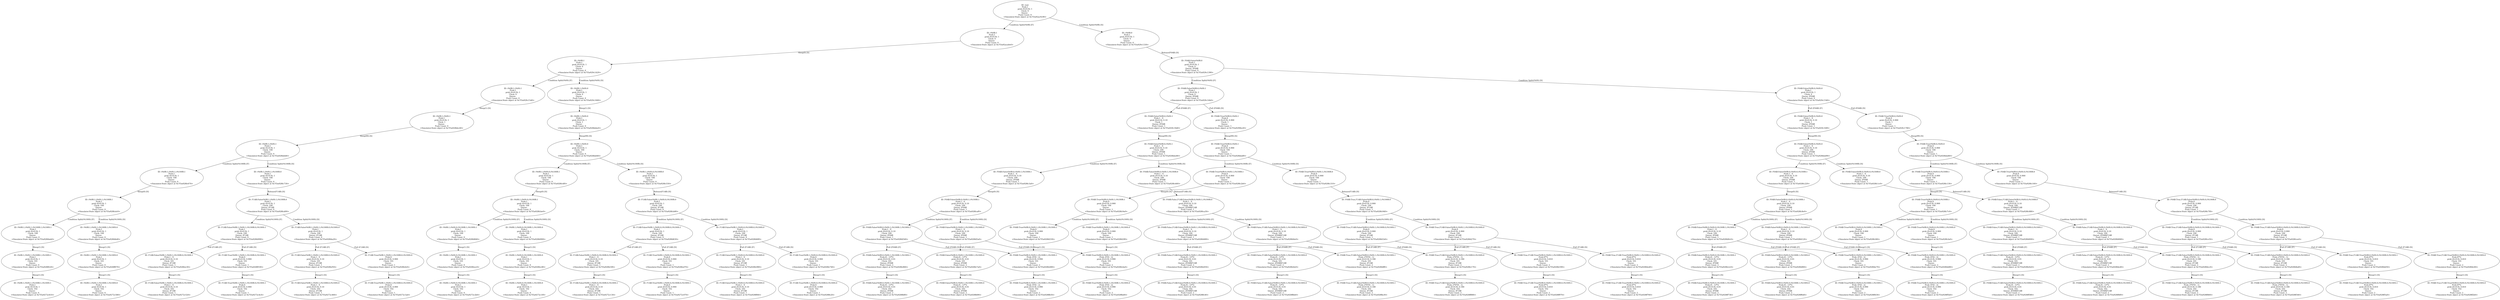 digraph "./Output/./controled_frequency_S100_R100_tPlus100" {
	<Simulator.State object at 0x7f3a92ac9c90> [label="ID: root
Prob:1
prob (S=0.9): 1
Clock: 0
Queue: 
Push Count: 0
<Simulator.State object at 0x7f3a92ac9c90>"]
	<Simulator.State object at 0x7f3a92ac9c90> -> <Simulator.State object at 0x7f3a92aca0e0> [label="Condition Split(t%0R) [F]"]
	<Simulator.State object at 0x7f3a92ac9c90> -> <Simulator.State object at 0x7f3a929c1330> [label="Condition Split(t%0R) [S]"]
	<Simulator.State object at 0x7f3a92aca0e0> [label="ID: t%0R:1
Prob:1
prob (S=0.9): 1
Clock: 0
Queue: 
Push Count: 0
<Simulator.State object at 0x7f3a92aca0e0>"]
	<Simulator.State object at 0x7f3a92aca0e0> -> <Simulator.State object at 0x7f3a929c1420> [label="Sleep(0) [S]"]
	<Simulator.State object at 0x7f3a929c1330> [label="ID: t%0R:0
Prob:1
prob (S=0.9): 1
Clock: 0
Queue: 
Push Count: 0
<Simulator.State object at 0x7f3a929c1330>"]
	<Simulator.State object at 0x7f3a929c1330> -> <Simulator.State object at 0x7f3a929c1390> [label="Release(F0AB) [S]"]
	<Simulator.State object at 0x7f3a929c1420> [label="ID: t%0R:1
Prob:1
prob (S=0.9): 1
Clock: 0
Queue: 
Push Count: 0
<Simulator.State object at 0x7f3a929c1420>"]
	<Simulator.State object at 0x7f3a929c1420> -> <Simulator.State object at 0x7f3a929c15d0> [label="Condition Split(t%0S) [F]"]
	<Simulator.State object at 0x7f3a929c1420> -> <Simulator.State object at 0x7f3a929c1660> [label="Condition Split(t%0S) [S]"]
	<Simulator.State object at 0x7f3a929c1390> [label="ID: F0AB:Falset%0R:0
Prob:1
prob (S=0.9): 1
Clock: 0
Queue: |F0AB
Push Count: 0
<Simulator.State object at 0x7f3a929c1390>"]
	<Simulator.State object at 0x7f3a929c1390> -> <Simulator.State object at 0x7f3a929c14b0> [label="Condition Split(t%0S) [F]"]
	<Simulator.State object at 0x7f3a929c1390> -> <Simulator.State object at 0x7f3a929c1540> [label="Condition Split(t%0S) [S]"]
	<Simulator.State object at 0x7f3a929c15d0> [label="ID: t%0R:1,t%0S:1
Prob:1
prob (S=0.9): 1
Clock: 0
Queue: 
Push Count: 0
<Simulator.State object at 0x7f3a929c15d0>"]
	<Simulator.State object at 0x7f3a929c15d0> -> <Simulator.State object at 0x7f3a928bbc40> [label="Sleep(1) [S]"]
	<Simulator.State object at 0x7f3a929c1660> [label="ID: t%0R:1,t%0S:0
Prob:1
prob (S=0.9): 1
Clock: 0
Queue: 
Push Count: 0
<Simulator.State object at 0x7f3a929c1660>"]
	<Simulator.State object at 0x7f3a929c1660> -> <Simulator.State object at 0x7f3a928bbbe0> [label="Sleep(1) [S]"]
	<Simulator.State object at 0x7f3a929c14b0> [label="ID: F0AB:Falset%0R:0,t%0S:1
Prob:1
prob (S=0.9): 1
Clock: 0
Queue: |F0AB
Push Count: 0
<Simulator.State object at 0x7f3a929c14b0>"]
	<Simulator.State object at 0x7f3a929c14b0> -> <Simulator.State object at 0x7f3a929c18d0> [label="Pull (F0AB) [F]"]
	<Simulator.State object at 0x7f3a929c14b0> -> <Simulator.State object at 0x7f3a929f4e20> [label="Pull (F0AB) [S]"]
	<Simulator.State object at 0x7f3a929c1540> [label="ID: F0AB:Falset%0R:0,t%0S:0
Prob:1
prob (S=0.9): 1
Clock: 0
Queue: |F0AB
Push Count: 0
<Simulator.State object at 0x7f3a929c1540>"]
	<Simulator.State object at 0x7f3a929c1540> -> <Simulator.State object at 0x7f3a929c16f0> [label="Pull (F0AB) [F]"]
	<Simulator.State object at 0x7f3a929c1540> -> <Simulator.State object at 0x7f3a929c1780> [label="Pull (F0AB) [S]"]
	<Simulator.State object at 0x7f3a928bbc40> [label="ID: t%0R:1,t%0S:1
Prob:1
prob (S=0.9): 1
Clock: 1
Queue: 
Push Count: 0
<Simulator.State object at 0x7f3a928bbc40>"]
	<Simulator.State object at 0x7f3a928bbc40> -> <Simulator.State object at 0x7f3a928bbfd0> [label="Sleep(99) [S]"]
	<Simulator.State object at 0x7f3a928bbbe0> [label="ID: t%0R:1,t%0S:0
Prob:1
prob (S=0.9): 1
Clock: 1
Queue: 
Push Count: 0
<Simulator.State object at 0x7f3a928bbbe0>"]
	<Simulator.State object at 0x7f3a928bbbe0> -> <Simulator.State object at 0x7f3a928bbf40> [label="Sleep(99) [S]"]
	<Simulator.State object at 0x7f3a929c18d0> [label="ID: F0AB:Falset%0R:0,t%0S:1
Prob:1 - S
prob (S=0.9): 0.10
Clock: 1
Queue: |F0AB
Push Count: 1
<Simulator.State object at 0x7f3a929c18d0>"]
	<Simulator.State object at 0x7f3a929c18d0> -> <Simulator.State object at 0x7f3a928bbe80> [label="Sleep(99) [S]"]
	<Simulator.State object at 0x7f3a929f4e20> [label="ID: F0AB:Truet%0R:0,t%0S:1
Prob:S
prob (S=0.9): 0.900
Clock: 1
Queue: 
Push Count: 1
<Simulator.State object at 0x7f3a929f4e20>"]
	<Simulator.State object at 0x7f3a929f4e20> -> <Simulator.State object at 0x7f3a928bbdf0> [label="Sleep(99) [S]"]
	<Simulator.State object at 0x7f3a929c16f0> [label="ID: F0AB:Falset%0R:0,t%0S:0
Prob:1 - S
prob (S=0.9): 0.10
Clock: 1
Queue: |F0AB
Push Count: 1
<Simulator.State object at 0x7f3a929c16f0>"]
	<Simulator.State object at 0x7f3a929c16f0> -> <Simulator.State object at 0x7f3a928bbd90> [label="Sleep(99) [S]"]
	<Simulator.State object at 0x7f3a929c1780> [label="ID: F0AB:Truet%0R:0,t%0S:0
Prob:S
prob (S=0.9): 0.900
Clock: 1
Queue: 
Push Count: 1
<Simulator.State object at 0x7f3a929c1780>"]
	<Simulator.State object at 0x7f3a929c1780> -> <Simulator.State object at 0x7f3a928bbd60> [label="Sleep(99) [S]"]
	<Simulator.State object at 0x7f3a928bbfd0> [label="ID: t%0R:1,t%0S:1
Prob:1
prob (S=0.9): 1
Clock: 100
Queue: 
Push Count: 0
<Simulator.State object at 0x7f3a928bbfd0>"]
	<Simulator.State object at 0x7f3a928bbfd0> -> <Simulator.State object at 0x7f3a928fc670> [label="Condition Split(t%100R) [F]"]
	<Simulator.State object at 0x7f3a928bbfd0> -> <Simulator.State object at 0x7f3a928fc730> [label="Condition Split(t%100R) [S]"]
	<Simulator.State object at 0x7f3a928bbf40> [label="ID: t%0R:1,t%0S:0
Prob:1
prob (S=0.9): 1
Clock: 100
Queue: 
Push Count: 0
<Simulator.State object at 0x7f3a928bbf40>"]
	<Simulator.State object at 0x7f3a928bbf40> -> <Simulator.State object at 0x7f3a928fc4f0> [label="Condition Split(t%100R) [F]"]
	<Simulator.State object at 0x7f3a928bbf40> -> <Simulator.State object at 0x7f3a928fc550> [label="Condition Split(t%100R) [S]"]
	<Simulator.State object at 0x7f3a928bbe80> [label="ID: F0AB:Falset%0R:0,t%0S:1
Prob:1 - S
prob (S=0.9): 0.10
Clock: 100
Queue: |F0AB
Push Count: 1
<Simulator.State object at 0x7f3a928bbe80>"]
	<Simulator.State object at 0x7f3a928bbe80> -> <Simulator.State object at 0x7f3a928fc3a0> [label="Condition Split(t%100R) [F]"]
	<Simulator.State object at 0x7f3a928bbe80> -> <Simulator.State object at 0x7f3a928fc460> [label="Condition Split(t%100R) [S]"]
	<Simulator.State object at 0x7f3a928bbdf0> [label="ID: F0AB:Truet%0R:0,t%0S:1
Prob:S
prob (S=0.9): 0.900
Clock: 100
Queue: 
Push Count: 1
<Simulator.State object at 0x7f3a928bbdf0>"]
	<Simulator.State object at 0x7f3a928bbdf0> -> <Simulator.State object at 0x7f3a928fc2b0> [label="Condition Split(t%100R) [F]"]
	<Simulator.State object at 0x7f3a928bbdf0> -> <Simulator.State object at 0x7f3a928fc310> [label="Condition Split(t%100R) [S]"]
	<Simulator.State object at 0x7f3a928bbd90> [label="ID: F0AB:Falset%0R:0,t%0S:0
Prob:1 - S
prob (S=0.9): 0.10
Clock: 100
Queue: |F0AB
Push Count: 1
<Simulator.State object at 0x7f3a928bbd90>"]
	<Simulator.State object at 0x7f3a928bbd90> -> <Simulator.State object at 0x7f3a928fc220> [label="Condition Split(t%100R) [F]"]
	<Simulator.State object at 0x7f3a928bbd90> -> <Simulator.State object at 0x7f3a928fc1c0> [label="Condition Split(t%100R) [S]"]
	<Simulator.State object at 0x7f3a928bbd60> [label="ID: F0AB:Truet%0R:0,t%0S:0
Prob:S
prob (S=0.9): 0.900
Clock: 100
Queue: 
Push Count: 1
<Simulator.State object at 0x7f3a928bbd60>"]
	<Simulator.State object at 0x7f3a928bbd60> -> <Simulator.State object at 0x7f3a928fc130> [label="Condition Split(t%100R) [F]"]
	<Simulator.State object at 0x7f3a928bbd60> -> <Simulator.State object at 0x7f3a928fc160> [label="Condition Split(t%100R) [S]"]
	<Simulator.State object at 0x7f3a928fc670> [label="ID: t%0R:1,t%0S:1,t%100R:1
Prob:1
prob (S=0.9): 1
Clock: 100
Queue: 
Push Count: 0
<Simulator.State object at 0x7f3a928fc670>"]
	<Simulator.State object at 0x7f3a928fc670> -> <Simulator.State object at 0x7f3a928fcdc0> [label="Sleep(0) [S]"]
	<Simulator.State object at 0x7f3a928fc730> [label="ID: t%0R:1,t%0S:1,t%100R:0
Prob:1
prob (S=0.9): 1
Clock: 100
Queue: 
Push Count: 0
<Simulator.State object at 0x7f3a928fc730>"]
	<Simulator.State object at 0x7f3a928fc730> -> <Simulator.State object at 0x7f3a928fcd00> [label="Release(F1AB) [S]"]
	<Simulator.State object at 0x7f3a928fc4f0> [label="ID: t%0R:1,t%0S:0,t%100R:1
Prob:1
prob (S=0.9): 1
Clock: 100
Queue: 
Push Count: 0
<Simulator.State object at 0x7f3a928fc4f0>"]
	<Simulator.State object at 0x7f3a928fc4f0> -> <Simulator.State object at 0x7f3a928fcbe0> [label="Sleep(0) [S]"]
	<Simulator.State object at 0x7f3a928fc550> [label="ID: t%0R:1,t%0S:0,t%100R:0
Prob:1
prob (S=0.9): 1
Clock: 100
Queue: 
Push Count: 0
<Simulator.State object at 0x7f3a928fc550>"]
	<Simulator.State object at 0x7f3a928fc550> -> <Simulator.State object at 0x7f3a928fcb80> [label="Release(F1AB) [S]"]
	<Simulator.State object at 0x7f3a928fc3a0> [label="ID: F0AB:Falset%0R:0,t%0S:1,t%100R:1
Prob:1 - S
prob (S=0.9): 0.10
Clock: 100
Queue: |F0AB
Push Count: 1
<Simulator.State object at 0x7f3a928fc3a0>"]
	<Simulator.State object at 0x7f3a928fc3a0> -> <Simulator.State object at 0x7f3a928fcaf0> [label="Sleep(0) [S]"]
	<Simulator.State object at 0x7f3a928fc460> [label="ID: F0AB:Falset%0R:0,t%0S:1,t%100R:0
Prob:1 - S
prob (S=0.9): 0.10
Clock: 100
Queue: |F0AB
Push Count: 1
<Simulator.State object at 0x7f3a928fc460>"]
	<Simulator.State object at 0x7f3a928fc460> -> <Simulator.State object at 0x7f3a928fca30> [label="Release(F1AB) [S]"]
	<Simulator.State object at 0x7f3a928fc2b0> [label="ID: F0AB:Truet%0R:0,t%0S:1,t%100R:1
Prob:S
prob (S=0.9): 0.900
Clock: 100
Queue: 
Push Count: 1
<Simulator.State object at 0x7f3a928fc2b0>"]
	<Simulator.State object at 0x7f3a928fc2b0> -> <Simulator.State object at 0x7f3a928fc9a0> [label="Sleep(0) [S]"]
	<Simulator.State object at 0x7f3a928fc310> [label="ID: F0AB:Truet%0R:0,t%0S:1,t%100R:0
Prob:S
prob (S=0.9): 0.900
Clock: 100
Queue: 
Push Count: 1
<Simulator.State object at 0x7f3a928fc310>"]
	<Simulator.State object at 0x7f3a928fc310> -> <Simulator.State object at 0x7f3a928fc940> [label="Release(F1AB) [S]"]
	<Simulator.State object at 0x7f3a928fc220> [label="ID: F0AB:Falset%0R:0,t%0S:0,t%100R:1
Prob:1 - S
prob (S=0.9): 0.10
Clock: 100
Queue: |F0AB
Push Count: 1
<Simulator.State object at 0x7f3a928fc220>"]
	<Simulator.State object at 0x7f3a928fc220> -> <Simulator.State object at 0x7f3a928fc8e0> [label="Sleep(0) [S]"]
	<Simulator.State object at 0x7f3a928fc1c0> [label="ID: F0AB:Falset%0R:0,t%0S:0,t%100R:0
Prob:1 - S
prob (S=0.9): 0.10
Clock: 100
Queue: |F0AB
Push Count: 1
<Simulator.State object at 0x7f3a928fc1c0>"]
	<Simulator.State object at 0x7f3a928fc1c0> -> <Simulator.State object at 0x7f3a928fc880> [label="Release(F1AB) [S]"]
	<Simulator.State object at 0x7f3a928fc130> [label="ID: F0AB:Truet%0R:0,t%0S:0,t%100R:1
Prob:S
prob (S=0.9): 0.900
Clock: 100
Queue: 
Push Count: 1
<Simulator.State object at 0x7f3a928fc130>"]
	<Simulator.State object at 0x7f3a928fc130> -> <Simulator.State object at 0x7f3a928fc7c0> [label="Sleep(0) [S]"]
	<Simulator.State object at 0x7f3a928fc160> [label="ID: F0AB:Truet%0R:0,t%0S:0,t%100R:0
Prob:S
prob (S=0.9): 0.900
Clock: 100
Queue: 
Push Count: 1
<Simulator.State object at 0x7f3a928fc160>"]
	<Simulator.State object at 0x7f3a928fc160> -> <Simulator.State object at 0x7f3a928fc7f0> [label="Release(F1AB) [S]"]
	<Simulator.State object at 0x7f3a928fcdc0> [label="ID: t%0R:1,t%0S:1,t%100R:1
Prob:1
prob (S=0.9): 1
Clock: 100
Queue: 
Push Count: 0
<Simulator.State object at 0x7f3a928fcdc0>"]
	<Simulator.State object at 0x7f3a928fcdc0> -> <Simulator.State object at 0x7f3a928fdab0> [label="Condition Split(t%100S) [F]"]
	<Simulator.State object at 0x7f3a928fcdc0> -> <Simulator.State object at 0x7f3a928fdb40> [label="Condition Split(t%100S) [S]"]
	<Simulator.State object at 0x7f3a928fcd00> [label="ID: F1AB:Falset%0R:1,t%0S:1,t%100R:0
Prob:1
prob (S=0.9): 1
Clock: 100
Queue: |F1AB
Push Count: 0
<Simulator.State object at 0x7f3a928fcd00>"]
	<Simulator.State object at 0x7f3a928fcd00> -> <Simulator.State object at 0x7f3a928fd990> [label="Condition Split(t%100S) [F]"]
	<Simulator.State object at 0x7f3a928fcd00> -> <Simulator.State object at 0x7f3a928fda20> [label="Condition Split(t%100S) [S]"]
	<Simulator.State object at 0x7f3a928fcbe0> [label="ID: t%0R:1,t%0S:0,t%100R:1
Prob:1
prob (S=0.9): 1
Clock: 100
Queue: 
Push Count: 0
<Simulator.State object at 0x7f3a928fcbe0>"]
	<Simulator.State object at 0x7f3a928fcbe0> -> <Simulator.State object at 0x7f3a928fd840> [label="Condition Split(t%100S) [F]"]
	<Simulator.State object at 0x7f3a928fcbe0> -> <Simulator.State object at 0x7f3a928fd900> [label="Condition Split(t%100S) [S]"]
	<Simulator.State object at 0x7f3a928fcb80> [label="ID: F1AB:Falset%0R:1,t%0S:0,t%100R:0
Prob:1
prob (S=0.9): 1
Clock: 100
Queue: |F1AB
Push Count: 0
<Simulator.State object at 0x7f3a928fcb80>"]
	<Simulator.State object at 0x7f3a928fcb80> -> <Simulator.State object at 0x7f3a928fd630> [label="Condition Split(t%100S) [F]"]
	<Simulator.State object at 0x7f3a928fcb80> -> <Simulator.State object at 0x7f3a928fd6f0> [label="Condition Split(t%100S) [S]"]
	<Simulator.State object at 0x7f3a928fcaf0> [label="ID: F0AB:Falset%0R:0,t%0S:1,t%100R:1
Prob:1 - S
prob (S=0.9): 0.10
Clock: 100
Queue: |F0AB
Push Count: 1
<Simulator.State object at 0x7f3a928fcaf0>"]
	<Simulator.State object at 0x7f3a928fcaf0> -> <Simulator.State object at 0x7f3a928fd540> [label="Condition Split(t%100S) [F]"]
	<Simulator.State object at 0x7f3a928fcaf0> -> <Simulator.State object at 0x7f3a928fd5a0> [label="Condition Split(t%100S) [S]"]
	<Simulator.State object at 0x7f3a928fca30> [label="ID: F0AB:False,F1AB:Falset%0R:0,t%0S:1,t%100R:0
Prob:1 - S
prob (S=0.9): 0.10
Clock: 100
Queue: |F0AB|F1AB
Push Count: 1
<Simulator.State object at 0x7f3a928fca30>"]
	<Simulator.State object at 0x7f3a928fca30> -> <Simulator.State object at 0x7f3a928fd480> [label="Condition Split(t%100S) [F]"]
	<Simulator.State object at 0x7f3a928fca30> -> <Simulator.State object at 0x7f3a928fd4e0> [label="Condition Split(t%100S) [S]"]
	<Simulator.State object at 0x7f3a928fc9a0> [label="ID: F0AB:Truet%0R:0,t%0S:1,t%100R:1
Prob:S
prob (S=0.9): 0.900
Clock: 100
Queue: 
Push Count: 1
<Simulator.State object at 0x7f3a928fc9a0>"]
	<Simulator.State object at 0x7f3a928fc9a0> -> <Simulator.State object at 0x7f3a928fd330> [label="Condition Split(t%100S) [F]"]
	<Simulator.State object at 0x7f3a928fc9a0> -> <Simulator.State object at 0x7f3a928fd3f0> [label="Condition Split(t%100S) [S]"]
	<Simulator.State object at 0x7f3a928fc940> [label="ID: F0AB:True,F1AB:Falset%0R:0,t%0S:1,t%100R:0
Prob:S
prob (S=0.9): 0.900
Clock: 100
Queue: |F1AB
Push Count: 1
<Simulator.State object at 0x7f3a928fc940>"]
	<Simulator.State object at 0x7f3a928fc940> -> <Simulator.State object at 0x7f3a928fd1b0> [label="Condition Split(t%100S) [F]"]
	<Simulator.State object at 0x7f3a928fc940> -> <Simulator.State object at 0x7f3a928fd270> [label="Condition Split(t%100S) [S]"]
	<Simulator.State object at 0x7f3a928fc8e0> [label="ID: F0AB:Falset%0R:0,t%0S:0,t%100R:1
Prob:1 - S
prob (S=0.9): 0.10
Clock: 100
Queue: |F0AB
Push Count: 1
<Simulator.State object at 0x7f3a928fc8e0>"]
	<Simulator.State object at 0x7f3a928fc8e0> -> <Simulator.State object at 0x7f3a928fd0c0> [label="Condition Split(t%100S) [F]"]
	<Simulator.State object at 0x7f3a928fc8e0> -> <Simulator.State object at 0x7f3a928fd120> [label="Condition Split(t%100S) [S]"]
	<Simulator.State object at 0x7f3a928fc880> [label="ID: F0AB:False,F1AB:Falset%0R:0,t%0S:0,t%100R:0
Prob:1 - S
prob (S=0.9): 0.10
Clock: 100
Queue: |F0AB|F1AB
Push Count: 1
<Simulator.State object at 0x7f3a928fc880>"]
	<Simulator.State object at 0x7f3a928fc880> -> <Simulator.State object at 0x7f3a928fd000> [label="Condition Split(t%100S) [F]"]
	<Simulator.State object at 0x7f3a928fc880> -> <Simulator.State object at 0x7f3a928fd060> [label="Condition Split(t%100S) [S]"]
	<Simulator.State object at 0x7f3a928fc7c0> [label="ID: F0AB:Truet%0R:0,t%0S:0,t%100R:1
Prob:S
prob (S=0.9): 0.900
Clock: 100
Queue: 
Push Count: 1
<Simulator.State object at 0x7f3a928fc7c0>"]
	<Simulator.State object at 0x7f3a928fc7c0> -> <Simulator.State object at 0x7f3a928fcf40> [label="Condition Split(t%100S) [F]"]
	<Simulator.State object at 0x7f3a928fc7c0> -> <Simulator.State object at 0x7f3a928fcfa0> [label="Condition Split(t%100S) [S]"]
	<Simulator.State object at 0x7f3a928fc7f0> [label="ID: F0AB:True,F1AB:Falset%0R:0,t%0S:0,t%100R:0
Prob:S
prob (S=0.9): 0.900
Clock: 100
Queue: |F1AB
Push Count: 1
<Simulator.State object at 0x7f3a928fc7f0>"]
	<Simulator.State object at 0x7f3a928fc7f0> -> <Simulator.State object at 0x7f3a928fce50> [label="Condition Split(t%100S) [F]"]
	<Simulator.State object at 0x7f3a928fc7f0> -> <Simulator.State object at 0x7f3a928fcee0> [label="Condition Split(t%100S) [S]"]
	<Simulator.State object at 0x7f3a928fdab0> [label="ID: t%0R:1,t%0S:1,t%100R:1,t%100S:1
Prob:1
prob (S=0.9): 1
Clock: 100
Queue: 
Push Count: 0
<Simulator.State object at 0x7f3a928fdab0>"]
	<Simulator.State object at 0x7f3a928fdab0> -> <Simulator.State object at 0x7f3a928ff220> [label="Sleep(1) [S]"]
	<Simulator.State object at 0x7f3a928fdb40> [label="ID: t%0R:1,t%0S:1,t%100R:1,t%100S:0
Prob:1
prob (S=0.9): 1
Clock: 100
Queue: 
Push Count: 0
<Simulator.State object at 0x7f3a928fdb40>"]
	<Simulator.State object at 0x7f3a928fdb40> -> <Simulator.State object at 0x7f3a928ff070> [label="Sleep(1) [S]"]
	<Simulator.State object at 0x7f3a928fd990> [label="ID: F1AB:Falset%0R:1,t%0S:1,t%100R:0,t%100S:1
Prob:1
prob (S=0.9): 1
Clock: 100
Queue: |F1AB
Push Count: 0
<Simulator.State object at 0x7f3a928fd990>"]
	<Simulator.State object at 0x7f3a928fd990> -> <Simulator.State object at 0x7f3a928fee30> [label="Pull (F1AB) [F]"]
	<Simulator.State object at 0x7f3a928fd990> -> <Simulator.State object at 0x7f3a928ff100> [label="Pull (F1AB) [S]"]
	<Simulator.State object at 0x7f3a928fda20> [label="ID: F1AB:Falset%0R:1,t%0S:1,t%100R:0,t%100S:0
Prob:1
prob (S=0.9): 1
Clock: 100
Queue: |F1AB
Push Count: 0
<Simulator.State object at 0x7f3a928fda20>"]
	<Simulator.State object at 0x7f3a928fda20> -> <Simulator.State object at 0x7f3a928fef50> [label="Pull (F1AB) [F]"]
	<Simulator.State object at 0x7f3a928fda20> -> <Simulator.State object at 0x7f3a928fefe0> [label="Pull (F1AB) [S]"]
	<Simulator.State object at 0x7f3a928fd840> [label="ID: t%0R:1,t%0S:0,t%100R:1,t%100S:1
Prob:1
prob (S=0.9): 1
Clock: 100
Queue: 
Push Count: 0
<Simulator.State object at 0x7f3a928fd840>"]
	<Simulator.State object at 0x7f3a928fd840> -> <Simulator.State object at 0x7f3a928feec0> [label="Sleep(1) [S]"]
	<Simulator.State object at 0x7f3a928fd900> [label="ID: t%0R:1,t%0S:0,t%100R:1,t%100S:0
Prob:1
prob (S=0.9): 1
Clock: 100
Queue: 
Push Count: 0
<Simulator.State object at 0x7f3a928fd900>"]
	<Simulator.State object at 0x7f3a928fd900> -> <Simulator.State object at 0x7f3a928fec80> [label="Sleep(1) [S]"]
	<Simulator.State object at 0x7f3a928fd630> [label="ID: F1AB:Falset%0R:1,t%0S:0,t%100R:0,t%100S:1
Prob:1
prob (S=0.9): 1
Clock: 100
Queue: |F1AB
Push Count: 0
<Simulator.State object at 0x7f3a928fd630>"]
	<Simulator.State object at 0x7f3a928fd630> -> <Simulator.State object at 0x7f3a928fe5f0> [label="Pull (F1AB) [F]"]
	<Simulator.State object at 0x7f3a928fd630> -> <Simulator.State object at 0x7f3a928fed70> [label="Pull (F1AB) [S]"]
	<Simulator.State object at 0x7f3a928fd6f0> [label="ID: F1AB:Falset%0R:1,t%0S:0,t%100R:0,t%100S:0
Prob:1
prob (S=0.9): 1
Clock: 100
Queue: |F1AB
Push Count: 0
<Simulator.State object at 0x7f3a928fd6f0>"]
	<Simulator.State object at 0x7f3a928fd6f0> -> <Simulator.State object at 0x7f3a928fe980> [label="Pull (F1AB) [F]"]
	<Simulator.State object at 0x7f3a928fd6f0> -> <Simulator.State object at 0x7f3a928fe740> [label="Pull (F1AB) [S]"]
	<Simulator.State object at 0x7f3a928fd540> [label="ID: F0AB:Falset%0R:0,t%0S:1,t%100R:1,t%100S:1
Prob:1 - S
prob (S=0.9): 0.10
Clock: 100
Queue: |F0AB
Push Count: 1
<Simulator.State object at 0x7f3a928fd540>"]
	<Simulator.State object at 0x7f3a928fd540> -> <Simulator.State object at 0x7f3a928fe860> [label="Pull (F0AB) [F]"]
	<Simulator.State object at 0x7f3a928fd540> -> <Simulator.State object at 0x7f3a928fe680> [label="Pull (F0AB) [S]"]
	<Simulator.State object at 0x7f3a928fd5a0> [label="ID: F0AB:Falset%0R:0,t%0S:1,t%100R:1,t%100S:0
Prob:1 - S
prob (S=0.9): 0.10
Clock: 100
Queue: |F0AB
Push Count: 1
<Simulator.State object at 0x7f3a928fd5a0>"]
	<Simulator.State object at 0x7f3a928fd5a0> -> <Simulator.State object at 0x7f3a928fe7a0> [label="Pull (F0AB) [F]"]
	<Simulator.State object at 0x7f3a928fd5a0> -> <Simulator.State object at 0x7f3a928fe4a0> [label="Pull (F0AB) [S]"]
	<Simulator.State object at 0x7f3a928fd480> [label="ID: F0AB:False,F1AB:Falset%0R:0,t%0S:1,t%100R:0,t%100S:1
Prob:1 - S
prob (S=0.9): 0.10
Clock: 100
Queue: |F0AB|F1AB
Push Count: 1
<Simulator.State object at 0x7f3a928fd480>"]
	<Simulator.State object at 0x7f3a928fd480> -> <Simulator.State object at 0x7f3a928fe650> [label="Pull (F0AB) [F]"]
	<Simulator.State object at 0x7f3a928fd480> -> <Simulator.State object at 0x7f3a928fdff0> [label="Pull (F0AB) [S]"]
	<Simulator.State object at 0x7f3a928fd4e0> [label="ID: F0AB:False,F1AB:Falset%0R:0,t%0S:1,t%100R:0,t%100S:0
Prob:1 - S
prob (S=0.9): 0.10
Clock: 100
Queue: |F0AB|F1AB
Push Count: 1
<Simulator.State object at 0x7f3a928fd4e0>"]
	<Simulator.State object at 0x7f3a928fd4e0> -> <Simulator.State object at 0x7f3a928fe6e0> [label="Pull (F0AB) [F]"]
	<Simulator.State object at 0x7f3a928fd4e0> -> <Simulator.State object at 0x7f3a928fe170> [label="Pull (F0AB) [S]"]
	<Simulator.State object at 0x7f3a928fd330> [label="ID: F0AB:Truet%0R:0,t%0S:1,t%100R:1,t%100S:1
Prob:S
prob (S=0.9): 0.900
Clock: 100
Queue: 
Push Count: 1
<Simulator.State object at 0x7f3a928fd330>"]
	<Simulator.State object at 0x7f3a928fd330> -> <Simulator.State object at 0x7f3a928fe680> [label="Sleep(1) [S]"]
	<Simulator.State object at 0x7f3a928fd3f0> [label="ID: F0AB:Truet%0R:0,t%0S:1,t%100R:1,t%100S:0
Prob:S
prob (S=0.9): 0.900
Clock: 100
Queue: 
Push Count: 1
<Simulator.State object at 0x7f3a928fd3f0>"]
	<Simulator.State object at 0x7f3a928fd3f0> -> <Simulator.State object at 0x7f3a928fe4a0> [label="Sleep(1) [S]"]
	<Simulator.State object at 0x7f3a928fd1b0> [label="ID: F0AB:True,F1AB:Falset%0R:0,t%0S:1,t%100R:0,t%100S:1
Prob:S
prob (S=0.9): 0.900
Clock: 100
Queue: |F1AB
Push Count: 1
<Simulator.State object at 0x7f3a928fd1b0>"]
	<Simulator.State object at 0x7f3a928fd1b0> -> <Simulator.State object at 0x7f3a928fdff0> [label="Pull (F1AB) [F]"]
	<Simulator.State object at 0x7f3a928fd1b0> -> <Simulator.State object at 0x7f3a928fe590> [label="Pull (F1AB) [S]"]
	<Simulator.State object at 0x7f3a928fd270> [label="ID: F0AB:True,F1AB:Falset%0R:0,t%0S:1,t%100R:0,t%100S:0
Prob:S
prob (S=0.9): 0.900
Clock: 100
Queue: |F1AB
Push Count: 1
<Simulator.State object at 0x7f3a928fd270>"]
	<Simulator.State object at 0x7f3a928fd270> -> <Simulator.State object at 0x7f3a928fe170> [label="Pull (F1AB) [F]"]
	<Simulator.State object at 0x7f3a928fd270> -> <Simulator.State object at 0x7f3a928fded0> [label="Pull (F1AB) [S]"]
	<Simulator.State object at 0x7f3a928fd0c0> [label="ID: F0AB:Falset%0R:0,t%0S:0,t%100R:1,t%100S:1
Prob:1 - S
prob (S=0.9): 0.10
Clock: 100
Queue: |F0AB
Push Count: 1
<Simulator.State object at 0x7f3a928fd0c0>"]
	<Simulator.State object at 0x7f3a928fd0c0> -> <Simulator.State object at 0x7f3a928fe2c0> [label="Pull (F0AB) [F]"]
	<Simulator.State object at 0x7f3a928fd0c0> -> <Simulator.State object at 0x7f3a928fde70> [label="Pull (F0AB) [S]"]
	<Simulator.State object at 0x7f3a928fd120> [label="ID: F0AB:Falset%0R:0,t%0S:0,t%100R:1,t%100S:0
Prob:1 - S
prob (S=0.9): 0.10
Clock: 100
Queue: |F0AB
Push Count: 1
<Simulator.State object at 0x7f3a928fd120>"]
	<Simulator.State object at 0x7f3a928fd120> -> <Simulator.State object at 0x7f3a928fdf60> [label="Pull (F0AB) [F]"]
	<Simulator.State object at 0x7f3a928fd120> -> <Simulator.State object at 0x7f3a928fdd80> [label="Pull (F0AB) [S]"]
	<Simulator.State object at 0x7f3a928fd000> [label="ID: F0AB:False,F1AB:Falset%0R:0,t%0S:0,t%100R:0,t%100S:1
Prob:1 - S
prob (S=0.9): 0.10
Clock: 100
Queue: |F0AB|F1AB
Push Count: 1
<Simulator.State object at 0x7f3a928fd000>"]
	<Simulator.State object at 0x7f3a928fd000> -> <Simulator.State object at 0x7f3a928fe0e0> [label="Pull (F0AB) [F]"]
	<Simulator.State object at 0x7f3a928fd000> -> <Simulator.State object at 0x7f3a928fdcc0> [label="Pull (F0AB) [S]"]
	<Simulator.State object at 0x7f3a928fd060> [label="ID: F0AB:False,F1AB:Falset%0R:0,t%0S:0,t%100R:0,t%100S:0
Prob:1 - S
prob (S=0.9): 0.10
Clock: 100
Queue: |F0AB|F1AB
Push Count: 1
<Simulator.State object at 0x7f3a928fd060>"]
	<Simulator.State object at 0x7f3a928fd060> -> <Simulator.State object at 0x7f3a928fde40> [label="Pull (F0AB) [F]"]
	<Simulator.State object at 0x7f3a928fd060> -> <Simulator.State object at 0x7f3a928fdbd0> [label="Pull (F0AB) [S]"]
	<Simulator.State object at 0x7f3a928fcf40> [label="ID: F0AB:Truet%0R:0,t%0S:0,t%100R:1,t%100S:1
Prob:S
prob (S=0.9): 0.900
Clock: 100
Queue: 
Push Count: 1
<Simulator.State object at 0x7f3a928fcf40>"]
	<Simulator.State object at 0x7f3a928fcf40> -> <Simulator.State object at 0x7f3a928fde70> [label="Sleep(1) [S]"]
	<Simulator.State object at 0x7f3a928fcfa0> [label="ID: F0AB:Truet%0R:0,t%0S:0,t%100R:1,t%100S:0
Prob:S
prob (S=0.9): 0.900
Clock: 100
Queue: 
Push Count: 1
<Simulator.State object at 0x7f3a928fcfa0>"]
	<Simulator.State object at 0x7f3a928fcfa0> -> <Simulator.State object at 0x7f3a928fdd80> [label="Sleep(1) [S]"]
	<Simulator.State object at 0x7f3a928fce50> [label="ID: F0AB:True,F1AB:Falset%0R:0,t%0S:0,t%100R:0,t%100S:1
Prob:S
prob (S=0.9): 0.900
Clock: 100
Queue: |F1AB
Push Count: 1
<Simulator.State object at 0x7f3a928fce50>"]
	<Simulator.State object at 0x7f3a928fce50> -> <Simulator.State object at 0x7f3a928fdcc0> [label="Pull (F1AB) [F]"]
	<Simulator.State object at 0x7f3a928fce50> -> <Simulator.State object at 0x7f3a928fdd50> [label="Pull (F1AB) [S]"]
	<Simulator.State object at 0x7f3a928fcee0> [label="ID: F0AB:True,F1AB:Falset%0R:0,t%0S:0,t%100R:0,t%100S:0
Prob:S
prob (S=0.9): 0.900
Clock: 100
Queue: |F1AB
Push Count: 1
<Simulator.State object at 0x7f3a928fcee0>"]
	<Simulator.State object at 0x7f3a928fcee0> -> <Simulator.State object at 0x7f3a928fdbd0> [label="Pull (F1AB) [F]"]
	<Simulator.State object at 0x7f3a928fcee0> -> <Simulator.State object at 0x7f3a928fdc60> [label="Pull (F1AB) [S]"]
	<Simulator.State object at 0x7f3a928ff220> [label="ID: t%0R:1,t%0S:1,t%100R:1,t%100S:1
Prob:1
prob (S=0.9): 1
Clock: 101
Queue: 
Push Count: 0
<Simulator.State object at 0x7f3a928ff220>"]
	<Simulator.State object at 0x7f3a928ff220> -> <Simulator.State object at 0x7f3a9272c610> [label="Sleep(1) [S]"]
	<Simulator.State object at 0x7f3a928ff070> [label="ID: t%0R:1,t%0S:1,t%100R:1,t%100S:0
Prob:1
prob (S=0.9): 1
Clock: 101
Queue: 
Push Count: 0
<Simulator.State object at 0x7f3a928ff070>"]
	<Simulator.State object at 0x7f3a928ff070> -> <Simulator.State object at 0x7f3a9272c580> [label="Sleep(1) [S]"]
	<Simulator.State object at 0x7f3a928fee30> [label="ID: F1AB:Falset%0R:1,t%0S:1,t%100R:0,t%100S:1
Prob:1 - S
prob (S=0.9): 0.10
Clock: 101
Queue: |F1AB
Push Count: 1
<Simulator.State object at 0x7f3a928fee30>"]
	<Simulator.State object at 0x7f3a928fee30> -> <Simulator.State object at 0x7f3a9272c520> [label="Sleep(1) [S]"]
	<Simulator.State object at 0x7f3a928ff100> [label="ID: F1AB:Truet%0R:1,t%0S:1,t%100R:0,t%100S:1
Prob:S
prob (S=0.9): 0.900
Clock: 101
Queue: 
Push Count: 1
<Simulator.State object at 0x7f3a928ff100>"]
	<Simulator.State object at 0x7f3a928ff100> -> <Simulator.State object at 0x7f3a9272c4c0> [label="Sleep(1) [S]"]
	<Simulator.State object at 0x7f3a928fef50> [label="ID: F1AB:Falset%0R:1,t%0S:1,t%100R:0,t%100S:0
Prob:1 - S
prob (S=0.9): 0.10
Clock: 101
Queue: |F1AB
Push Count: 1
<Simulator.State object at 0x7f3a928fef50>"]
	<Simulator.State object at 0x7f3a928fef50> -> <Simulator.State object at 0x7f3a9272c460> [label="Sleep(1) [S]"]
	<Simulator.State object at 0x7f3a928fefe0> [label="ID: F1AB:Truet%0R:1,t%0S:1,t%100R:0,t%100S:0
Prob:S
prob (S=0.9): 0.900
Clock: 101
Queue: 
Push Count: 1
<Simulator.State object at 0x7f3a928fefe0>"]
	<Simulator.State object at 0x7f3a928fefe0> -> <Simulator.State object at 0x7f3a9272c3a0> [label="Sleep(1) [S]"]
	<Simulator.State object at 0x7f3a928feec0> [label="ID: t%0R:1,t%0S:0,t%100R:1,t%100S:1
Prob:1
prob (S=0.9): 1
Clock: 101
Queue: 
Push Count: 0
<Simulator.State object at 0x7f3a928feec0>"]
	<Simulator.State object at 0x7f3a928feec0> -> <Simulator.State object at 0x7f3a9272c2b0> [label="Sleep(1) [S]"]
	<Simulator.State object at 0x7f3a928fec80> [label="ID: t%0R:1,t%0S:0,t%100R:1,t%100S:0
Prob:1
prob (S=0.9): 1
Clock: 101
Queue: 
Push Count: 0
<Simulator.State object at 0x7f3a928fec80>"]
	<Simulator.State object at 0x7f3a928fec80> -> <Simulator.State object at 0x7f3a9272c1f0> [label="Sleep(1) [S]"]
	<Simulator.State object at 0x7f3a928fe5f0> [label="ID: F1AB:Falset%0R:1,t%0S:0,t%100R:0,t%100S:1
Prob:1 - S
prob (S=0.9): 0.10
Clock: 101
Queue: |F1AB
Push Count: 1
<Simulator.State object at 0x7f3a928fe5f0>"]
	<Simulator.State object at 0x7f3a928fe5f0> -> <Simulator.State object at 0x7f3a9272c130> [label="Sleep(1) [S]"]
	<Simulator.State object at 0x7f3a928fed70> [label="ID: F1AB:Truet%0R:1,t%0S:0,t%100R:0,t%100S:1
Prob:S
prob (S=0.9): 0.900
Clock: 101
Queue: 
Push Count: 1
<Simulator.State object at 0x7f3a928fed70>"]
	<Simulator.State object at 0x7f3a928fed70> -> <Simulator.State object at 0x7f3a9272c070> [label="Sleep(1) [S]"]
	<Simulator.State object at 0x7f3a928fe980> [label="ID: F1AB:Falset%0R:1,t%0S:0,t%100R:0,t%100S:0
Prob:1 - S
prob (S=0.9): 0.10
Clock: 101
Queue: |F1AB
Push Count: 1
<Simulator.State object at 0x7f3a928fe980>"]
	<Simulator.State object at 0x7f3a928fe980> -> <Simulator.State object at 0x7f3a928fff40> [label="Sleep(1) [S]"]
	<Simulator.State object at 0x7f3a928fe740> [label="ID: F1AB:Truet%0R:1,t%0S:0,t%100R:0,t%100S:0
Prob:S
prob (S=0.9): 0.900
Clock: 101
Queue: 
Push Count: 1
<Simulator.State object at 0x7f3a928fe740>"]
	<Simulator.State object at 0x7f3a928fe740> -> <Simulator.State object at 0x7f3a928ffe20> [label="Sleep(1) [S]"]
	<Simulator.State object at 0x7f3a928fe860> [label="ID: F0AB:Falset%0R:0,t%0S:1,t%100R:1,t%100S:1
Prob:(S - 1)**2
prob (S=0.9): 0.01
Clock: 101
Queue: |F0AB
Push Count: 2
<Simulator.State object at 0x7f3a928fe860>"]
	<Simulator.State object at 0x7f3a928fe860> -> <Simulator.State object at 0x7f3a928ffdf0> [label="Sleep(1) [S]"]
	<Simulator.State object at 0x7f3a928fe680> [label="ID: F0AB:Truet%0R:0,t%0S:1,t%100R:1,t%100S:1
Prob:-S*(S - 2)
prob (S=0.9): 0.990
Clock: 101
Queue: 
Push Count: 2
<Simulator.State object at 0x7f3a928fe680>"]
	<Simulator.State object at 0x7f3a928fe680> -> <Simulator.State object at 0x7f3a928ffb50> [label="Sleep(1) [S]"]
	<Simulator.State object at 0x7f3a928fe7a0> [label="ID: F0AB:Falset%0R:0,t%0S:1,t%100R:1,t%100S:0
Prob:(S - 1)**2
prob (S=0.9): 0.01
Clock: 101
Queue: |F0AB
Push Count: 2
<Simulator.State object at 0x7f3a928fe7a0>"]
	<Simulator.State object at 0x7f3a928fe7a0> -> <Simulator.State object at 0x7f3a928ffd90> [label="Sleep(1) [S]"]
	<Simulator.State object at 0x7f3a928fe4a0> [label="ID: F0AB:Truet%0R:0,t%0S:1,t%100R:1,t%100S:0
Prob:-S*(S - 2)
prob (S=0.9): 0.990
Clock: 101
Queue: 
Push Count: 2
<Simulator.State object at 0x7f3a928fe4a0>"]
	<Simulator.State object at 0x7f3a928fe4a0> -> <Simulator.State object at 0x7f3a928ffa60> [label="Sleep(1) [S]"]
	<Simulator.State object at 0x7f3a928fe650> [label="ID: F0AB:False,F1AB:Falset%0R:0,t%0S:1,t%100R:0,t%100S:1
Prob:(S - 1)**2
prob (S=0.9): 0.01
Clock: 101
Queue: |F0AB|F1AB
Push Count: 2
<Simulator.State object at 0x7f3a928fe650>"]
	<Simulator.State object at 0x7f3a928fe650> -> <Simulator.State object at 0x7f3a928ffc40> [label="Sleep(1) [S]"]
	<Simulator.State object at 0x7f3a928fdff0> [label="ID: F0AB:True,F1AB:Falset%0R:0,t%0S:1,t%100R:0,t%100S:1
Prob:-2*S*(S - 1)
prob (S=0.9): 0.180
Clock: 101
Queue: |F1AB
Push Count: 2
<Simulator.State object at 0x7f3a928fdff0>"]
	<Simulator.State object at 0x7f3a928fdff0> -> <Simulator.State object at 0x7f3a928ffa30> [label="Sleep(1) [S]"]
	<Simulator.State object at 0x7f3a928fe6e0> [label="ID: F0AB:False,F1AB:Falset%0R:0,t%0S:1,t%100R:0,t%100S:0
Prob:(S - 1)**2
prob (S=0.9): 0.01
Clock: 101
Queue: |F0AB|F1AB
Push Count: 2
<Simulator.State object at 0x7f3a928fe6e0>"]
	<Simulator.State object at 0x7f3a928fe6e0> -> <Simulator.State object at 0x7f3a928ffbb0> [label="Sleep(1) [S]"]
	<Simulator.State object at 0x7f3a928fe170> [label="ID: F0AB:True,F1AB:Falset%0R:0,t%0S:1,t%100R:0,t%100S:0
Prob:-2*S*(S - 1)
prob (S=0.9): 0.180
Clock: 101
Queue: |F1AB
Push Count: 2
<Simulator.State object at 0x7f3a928fe170>"]
	<Simulator.State object at 0x7f3a928fe170> -> <Simulator.State object at 0x7f3a928ff880> [label="Sleep(1) [S]"]
	<Simulator.State object at 0x7f3a928fe590> [label="ID: F0AB:True,F1AB:Truet%0R:0,t%0S:1,t%100R:0,t%100S:1
Prob:S**2
prob (S=0.9): 0.810
Clock: 101
Queue: 
Push Count: 2
<Simulator.State object at 0x7f3a928fe590>"]
	<Simulator.State object at 0x7f3a928fe590> -> <Simulator.State object at 0x7f3a928ff970> [label="Sleep(1) [S]"]
	<Simulator.State object at 0x7f3a928fded0> [label="ID: F0AB:True,F1AB:Truet%0R:0,t%0S:1,t%100R:0,t%100S:0
Prob:S**2
prob (S=0.9): 0.810
Clock: 101
Queue: 
Push Count: 2
<Simulator.State object at 0x7f3a928fded0>"]
	<Simulator.State object at 0x7f3a928fded0> -> <Simulator.State object at 0x7f3a928ff760> [label="Sleep(1) [S]"]
	<Simulator.State object at 0x7f3a928fe2c0> [label="ID: F0AB:Falset%0R:0,t%0S:0,t%100R:1,t%100S:1
Prob:(S - 1)**2
prob (S=0.9): 0.01
Clock: 101
Queue: |F0AB
Push Count: 2
<Simulator.State object at 0x7f3a928fe2c0>"]
	<Simulator.State object at 0x7f3a928fe2c0> -> <Simulator.State object at 0x7f3a928ff730> [label="Sleep(1) [S]"]
	<Simulator.State object at 0x7f3a928fde70> [label="ID: F0AB:Truet%0R:0,t%0S:0,t%100R:1,t%100S:1
Prob:-S*(S - 2)
prob (S=0.9): 0.990
Clock: 101
Queue: 
Push Count: 2
<Simulator.State object at 0x7f3a928fde70>"]
	<Simulator.State object at 0x7f3a928fde70> -> <Simulator.State object at 0x7f3a928ff430> [label="Sleep(1) [S]"]
	<Simulator.State object at 0x7f3a928fdf60> [label="ID: F0AB:Falset%0R:0,t%0S:0,t%100R:1,t%100S:0
Prob:(S - 1)**2
prob (S=0.9): 0.01
Clock: 101
Queue: |F0AB
Push Count: 2
<Simulator.State object at 0x7f3a928fdf60>"]
	<Simulator.State object at 0x7f3a928fdf60> -> <Simulator.State object at 0x7f3a928ff6d0> [label="Sleep(1) [S]"]
	<Simulator.State object at 0x7f3a928fdd80> [label="ID: F0AB:Truet%0R:0,t%0S:0,t%100R:1,t%100S:0
Prob:-S*(S - 2)
prob (S=0.9): 0.990
Clock: 101
Queue: 
Push Count: 2
<Simulator.State object at 0x7f3a928fdd80>"]
	<Simulator.State object at 0x7f3a928fdd80> -> <Simulator.State object at 0x7f3a928ff5b0> [label="Sleep(1) [S]"]
	<Simulator.State object at 0x7f3a928fe0e0> [label="ID: F0AB:False,F1AB:Falset%0R:0,t%0S:0,t%100R:0,t%100S:1
Prob:(S - 1)**2
prob (S=0.9): 0.01
Clock: 101
Queue: |F0AB|F1AB
Push Count: 2
<Simulator.State object at 0x7f3a928fe0e0>"]
	<Simulator.State object at 0x7f3a928fe0e0> -> <Simulator.State object at 0x7f3a928ff580> [label="Sleep(1) [S]"]
	<Simulator.State object at 0x7f3a928fdcc0> [label="ID: F0AB:True,F1AB:Falset%0R:0,t%0S:0,t%100R:0,t%100S:1
Prob:-2*S*(S - 1)
prob (S=0.9): 0.180
Clock: 101
Queue: |F1AB
Push Count: 2
<Simulator.State object at 0x7f3a928fdcc0>"]
	<Simulator.State object at 0x7f3a928fdcc0> -> <Simulator.State object at 0x7f3a928ff460> [label="Sleep(1) [S]"]
	<Simulator.State object at 0x7f3a928fde40> [label="ID: F0AB:False,F1AB:Falset%0R:0,t%0S:0,t%100R:0,t%100S:0
Prob:(S - 1)**2
prob (S=0.9): 0.01
Clock: 101
Queue: |F0AB|F1AB
Push Count: 2
<Simulator.State object at 0x7f3a928fde40>"]
	<Simulator.State object at 0x7f3a928fde40> -> <Simulator.State object at 0x7f3a928ff4f0> [label="Sleep(1) [S]"]
	<Simulator.State object at 0x7f3a928fdbd0> [label="ID: F0AB:True,F1AB:Falset%0R:0,t%0S:0,t%100R:0,t%100S:0
Prob:-2*S*(S - 1)
prob (S=0.9): 0.180
Clock: 101
Queue: |F1AB
Push Count: 2
<Simulator.State object at 0x7f3a928fdbd0>"]
	<Simulator.State object at 0x7f3a928fdbd0> -> <Simulator.State object at 0x7f3a928ff340> [label="Sleep(1) [S]"]
	<Simulator.State object at 0x7f3a928fdd50> [label="ID: F0AB:True,F1AB:Truet%0R:0,t%0S:0,t%100R:0,t%100S:1
Prob:S**2
prob (S=0.9): 0.810
Clock: 101
Queue: 
Push Count: 2
<Simulator.State object at 0x7f3a928fdd50>"]
	<Simulator.State object at 0x7f3a928fdd50> -> <Simulator.State object at 0x7f3a928ff3a0> [label="Sleep(1) [S]"]
	<Simulator.State object at 0x7f3a928fdc60> [label="ID: F0AB:True,F1AB:Truet%0R:0,t%0S:0,t%100R:0,t%100S:0
Prob:S**2
prob (S=0.9): 0.810
Clock: 101
Queue: 
Push Count: 2
<Simulator.State object at 0x7f3a928fdc60>"]
	<Simulator.State object at 0x7f3a928fdc60> -> <Simulator.State object at 0x7f3a928ff2b0> [label="Sleep(1) [S]"]
	<Simulator.State object at 0x7f3a9272c610> [label="ID: t%0R:1,t%0S:1,t%100R:1,t%100S:1
Prob:1
prob (S=0.9): 1
Clock: 102
Queue: 
Push Count: 0
<Simulator.State object at 0x7f3a9272c610>"]
	<Simulator.State object at 0x7f3a9272c580> [label="ID: t%0R:1,t%0S:1,t%100R:1,t%100S:0
Prob:1
prob (S=0.9): 1
Clock: 102
Queue: 
Push Count: 0
<Simulator.State object at 0x7f3a9272c580>"]
	<Simulator.State object at 0x7f3a9272c520> [label="ID: F1AB:Falset%0R:1,t%0S:1,t%100R:0,t%100S:1
Prob:1 - S
prob (S=0.9): 0.10
Clock: 102
Queue: |F1AB
Push Count: 1
<Simulator.State object at 0x7f3a9272c520>"]
	<Simulator.State object at 0x7f3a9272c4c0> [label="ID: F1AB:Truet%0R:1,t%0S:1,t%100R:0,t%100S:1
Prob:S
prob (S=0.9): 0.900
Clock: 102
Queue: 
Push Count: 1
<Simulator.State object at 0x7f3a9272c4c0>"]
	<Simulator.State object at 0x7f3a9272c460> [label="ID: F1AB:Falset%0R:1,t%0S:1,t%100R:0,t%100S:0
Prob:1 - S
prob (S=0.9): 0.10
Clock: 102
Queue: |F1AB
Push Count: 1
<Simulator.State object at 0x7f3a9272c460>"]
	<Simulator.State object at 0x7f3a9272c3a0> [label="ID: F1AB:Truet%0R:1,t%0S:1,t%100R:0,t%100S:0
Prob:S
prob (S=0.9): 0.900
Clock: 102
Queue: 
Push Count: 1
<Simulator.State object at 0x7f3a9272c3a0>"]
	<Simulator.State object at 0x7f3a9272c2b0> [label="ID: t%0R:1,t%0S:0,t%100R:1,t%100S:1
Prob:1
prob (S=0.9): 1
Clock: 102
Queue: 
Push Count: 0
<Simulator.State object at 0x7f3a9272c2b0>"]
	<Simulator.State object at 0x7f3a9272c1f0> [label="ID: t%0R:1,t%0S:0,t%100R:1,t%100S:0
Prob:1
prob (S=0.9): 1
Clock: 102
Queue: 
Push Count: 0
<Simulator.State object at 0x7f3a9272c1f0>"]
	<Simulator.State object at 0x7f3a9272c130> [label="ID: F1AB:Falset%0R:1,t%0S:0,t%100R:0,t%100S:1
Prob:1 - S
prob (S=0.9): 0.10
Clock: 102
Queue: |F1AB
Push Count: 1
<Simulator.State object at 0x7f3a9272c130>"]
	<Simulator.State object at 0x7f3a9272c070> [label="ID: F1AB:Truet%0R:1,t%0S:0,t%100R:0,t%100S:1
Prob:S
prob (S=0.9): 0.900
Clock: 102
Queue: 
Push Count: 1
<Simulator.State object at 0x7f3a9272c070>"]
	<Simulator.State object at 0x7f3a928fff40> [label="ID: F1AB:Falset%0R:1,t%0S:0,t%100R:0,t%100S:0
Prob:1 - S
prob (S=0.9): 0.10
Clock: 102
Queue: |F1AB
Push Count: 1
<Simulator.State object at 0x7f3a928fff40>"]
	<Simulator.State object at 0x7f3a928ffe20> [label="ID: F1AB:Truet%0R:1,t%0S:0,t%100R:0,t%100S:0
Prob:S
prob (S=0.9): 0.900
Clock: 102
Queue: 
Push Count: 1
<Simulator.State object at 0x7f3a928ffe20>"]
	<Simulator.State object at 0x7f3a928ffdf0> [label="ID: F0AB:Falset%0R:0,t%0S:1,t%100R:1,t%100S:1
Prob:(S - 1)**2
prob (S=0.9): 0.01
Clock: 102
Queue: |F0AB
Push Count: 2
<Simulator.State object at 0x7f3a928ffdf0>"]
	<Simulator.State object at 0x7f3a928ffb50> [label="ID: F0AB:Truet%0R:0,t%0S:1,t%100R:1,t%100S:1
Prob:-S*(S - 2)
prob (S=0.9): 0.990
Clock: 102
Queue: 
Push Count: 2
<Simulator.State object at 0x7f3a928ffb50>"]
	<Simulator.State object at 0x7f3a928ffd90> [label="ID: F0AB:Falset%0R:0,t%0S:1,t%100R:1,t%100S:0
Prob:(S - 1)**2
prob (S=0.9): 0.01
Clock: 102
Queue: |F0AB
Push Count: 2
<Simulator.State object at 0x7f3a928ffd90>"]
	<Simulator.State object at 0x7f3a928ffa60> [label="ID: F0AB:Truet%0R:0,t%0S:1,t%100R:1,t%100S:0
Prob:-S*(S - 2)
prob (S=0.9): 0.990
Clock: 102
Queue: 
Push Count: 2
<Simulator.State object at 0x7f3a928ffa60>"]
	<Simulator.State object at 0x7f3a928ffc40> [label="ID: F0AB:False,F1AB:Falset%0R:0,t%0S:1,t%100R:0,t%100S:1
Prob:(S - 1)**2
prob (S=0.9): 0.01
Clock: 102
Queue: |F0AB|F1AB
Push Count: 2
<Simulator.State object at 0x7f3a928ffc40>"]
	<Simulator.State object at 0x7f3a928ffa30> [label="ID: F0AB:True,F1AB:Falset%0R:0,t%0S:1,t%100R:0,t%100S:1
Prob:-2*S*(S - 1)
prob (S=0.9): 0.180
Clock: 102
Queue: |F1AB
Push Count: 2
<Simulator.State object at 0x7f3a928ffa30>"]
	<Simulator.State object at 0x7f3a928ffbb0> [label="ID: F0AB:False,F1AB:Falset%0R:0,t%0S:1,t%100R:0,t%100S:0
Prob:(S - 1)**2
prob (S=0.9): 0.01
Clock: 102
Queue: |F0AB|F1AB
Push Count: 2
<Simulator.State object at 0x7f3a928ffbb0>"]
	<Simulator.State object at 0x7f3a928ff880> [label="ID: F0AB:True,F1AB:Falset%0R:0,t%0S:1,t%100R:0,t%100S:0
Prob:-2*S*(S - 1)
prob (S=0.9): 0.180
Clock: 102
Queue: |F1AB
Push Count: 2
<Simulator.State object at 0x7f3a928ff880>"]
	<Simulator.State object at 0x7f3a928ff970> [label="ID: F0AB:True,F1AB:Truet%0R:0,t%0S:1,t%100R:0,t%100S:1
Prob:S**2
prob (S=0.9): 0.810
Clock: 102
Queue: 
Push Count: 2
<Simulator.State object at 0x7f3a928ff970>"]
	<Simulator.State object at 0x7f3a928ff760> [label="ID: F0AB:True,F1AB:Truet%0R:0,t%0S:1,t%100R:0,t%100S:0
Prob:S**2
prob (S=0.9): 0.810
Clock: 102
Queue: 
Push Count: 2
<Simulator.State object at 0x7f3a928ff760>"]
	<Simulator.State object at 0x7f3a928ff730> [label="ID: F0AB:Falset%0R:0,t%0S:0,t%100R:1,t%100S:1
Prob:(S - 1)**2
prob (S=0.9): 0.01
Clock: 102
Queue: |F0AB
Push Count: 2
<Simulator.State object at 0x7f3a928ff730>"]
	<Simulator.State object at 0x7f3a928ff430> [label="ID: F0AB:Truet%0R:0,t%0S:0,t%100R:1,t%100S:1
Prob:-S*(S - 2)
prob (S=0.9): 0.990
Clock: 102
Queue: 
Push Count: 2
<Simulator.State object at 0x7f3a928ff430>"]
	<Simulator.State object at 0x7f3a928ff6d0> [label="ID: F0AB:Falset%0R:0,t%0S:0,t%100R:1,t%100S:0
Prob:(S - 1)**2
prob (S=0.9): 0.01
Clock: 102
Queue: |F0AB
Push Count: 2
<Simulator.State object at 0x7f3a928ff6d0>"]
	<Simulator.State object at 0x7f3a928ff5b0> [label="ID: F0AB:Truet%0R:0,t%0S:0,t%100R:1,t%100S:0
Prob:-S*(S - 2)
prob (S=0.9): 0.990
Clock: 102
Queue: 
Push Count: 2
<Simulator.State object at 0x7f3a928ff5b0>"]
	<Simulator.State object at 0x7f3a928ff580> [label="ID: F0AB:False,F1AB:Falset%0R:0,t%0S:0,t%100R:0,t%100S:1
Prob:(S - 1)**2
prob (S=0.9): 0.01
Clock: 102
Queue: |F0AB|F1AB
Push Count: 2
<Simulator.State object at 0x7f3a928ff580>"]
	<Simulator.State object at 0x7f3a928ff460> [label="ID: F0AB:True,F1AB:Falset%0R:0,t%0S:0,t%100R:0,t%100S:1
Prob:-2*S*(S - 1)
prob (S=0.9): 0.180
Clock: 102
Queue: |F1AB
Push Count: 2
<Simulator.State object at 0x7f3a928ff460>"]
	<Simulator.State object at 0x7f3a928ff4f0> [label="ID: F0AB:False,F1AB:Falset%0R:0,t%0S:0,t%100R:0,t%100S:0
Prob:(S - 1)**2
prob (S=0.9): 0.01
Clock: 102
Queue: |F0AB|F1AB
Push Count: 2
<Simulator.State object at 0x7f3a928ff4f0>"]
	<Simulator.State object at 0x7f3a928ff340> [label="ID: F0AB:True,F1AB:Falset%0R:0,t%0S:0,t%100R:0,t%100S:0
Prob:-2*S*(S - 1)
prob (S=0.9): 0.180
Clock: 102
Queue: |F1AB
Push Count: 2
<Simulator.State object at 0x7f3a928ff340>"]
	<Simulator.State object at 0x7f3a928ff3a0> [label="ID: F0AB:True,F1AB:Truet%0R:0,t%0S:0,t%100R:0,t%100S:1
Prob:S**2
prob (S=0.9): 0.810
Clock: 102
Queue: 
Push Count: 2
<Simulator.State object at 0x7f3a928ff3a0>"]
	<Simulator.State object at 0x7f3a928ff2b0> [label="ID: F0AB:True,F1AB:Truet%0R:0,t%0S:0,t%100R:0,t%100S:0
Prob:S**2
prob (S=0.9): 0.810
Clock: 102
Queue: 
Push Count: 2
<Simulator.State object at 0x7f3a928ff2b0>"]
}
